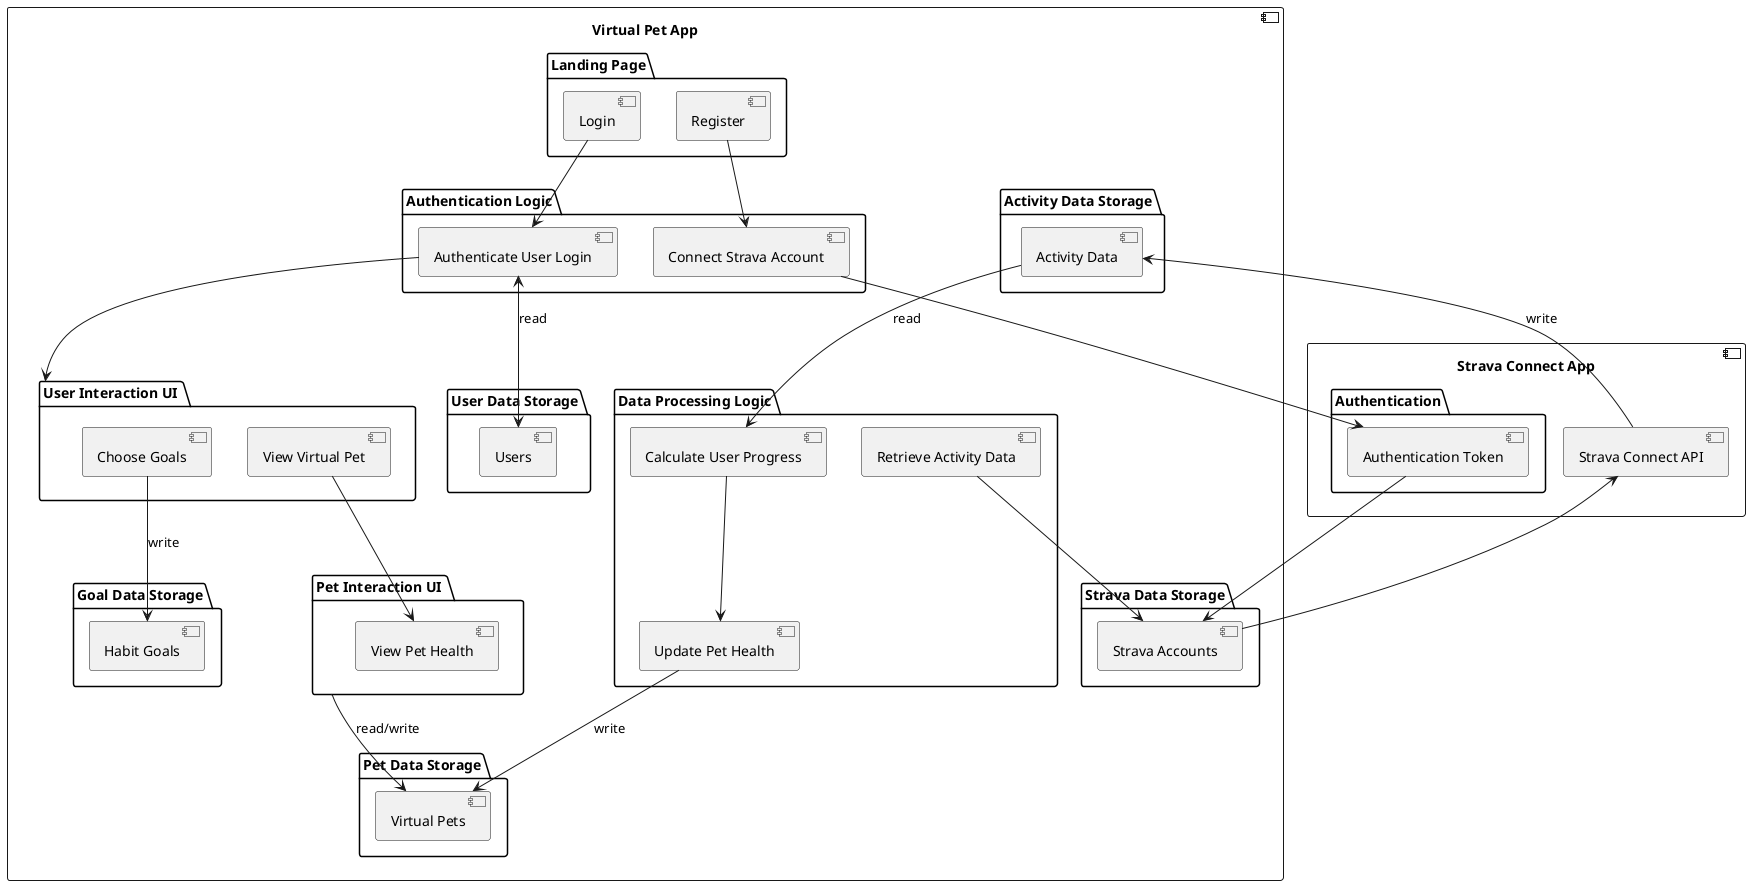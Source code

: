 @startuml
component "Virtual Pet App" as PetApp {
    package "Landing Page" as LandingSection {
        component "Login" as Login
        component "Register" as Register
    }
  package "User Interaction UI " as UI {
    component "Choose Goals" as SetGoals
    ' component "Update Profile" as UpdateProfile
    component "View Virtual Pet" as ViewVirtualPet
  }

  package "Pet Interaction UI " as PetInteractionUI {
    ' component "Create New Pet" as ChoosePet
    component "View Pet Health" as PetHealth
}
  package "Data Processing Logic" as DataProcessingLogic {
    component "Retrieve Activity Data" as RetrieveData
    component "Calculate User Progress" as CalculateUserProgress
    component "Update Pet Health" as UpdatePetHealth
  }
  package "Authentication Logic" as AuthLogic {
    component "Authenticate User Login" as AuthenticateUserLogin
    component "Connect Strava Account" as ConnectStrava
  }
  package "User Data Storage" as UserStorage {
    component "Users" as UsersData
  }
  package "Strava Data Storage" as StravaStorage {
    component "Strava Accounts" as StravaAccounts
  }
  package "Goal Data Storage" as GoalStorage {
    component "Habit Goals" as HabitGoals
  }
  package "Activity Data Storage" as ActivityStorage {
    component "Activity Data" as ActivityData
  }
  package "Pet Data Storage" as PetStorage {
    component "Virtual Pets" as VirtualPets
  }
}

component "Strava Connect App" as StravaApp {
  component "Strava Connect API" as StravaConnectAPI
  package "Authentication" as AuthSection {
    component "Authentication Token" as AuthToken
  }
}
Register --> ConnectStrava
Login --> AuthenticateUserLogin
AuthenticateUserLogin <--> UsersData : read

AuthenticateUserLogin --> UI
ConnectStrava --> AuthToken
AuthToken --> StravaAccounts
SetGoals --> HabitGoals : write
RetrieveData --> StravaAccounts
StravaAccounts --> StravaConnectAPI
StravaConnectAPI --> ActivityData : write

ActivityData --> CalculateUserProgress : read
CalculateUserProgress --> UpdatePetHealth
UpdatePetHealth --> VirtualPets : write

ViewVirtualPet --> PetHealth
PetInteractionUI --> VirtualPets : read/write

' UpdateProfile --> UsersData : write

@enduml